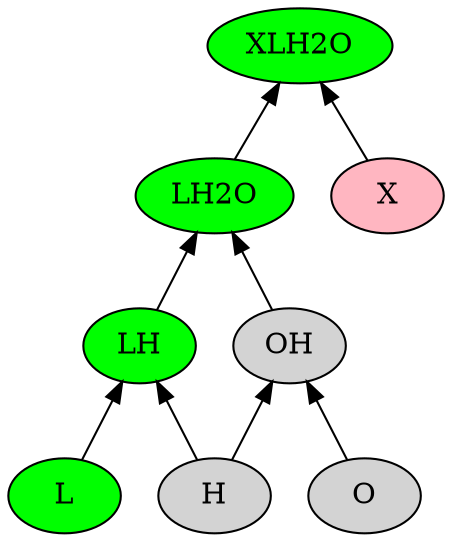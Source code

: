 digraph G {
    rankdir = "BT"
    L[style = "filled",fillcolor="green"]
    LH[style = "filled",fillcolor="green"]
    LH2O[style = "filled",fillcolor="green"]
    XLH2O[style = "filled",fillcolor="green"]
    OH[style = "filled",fillcolor="lightgray"]
    H[style = "filled",fillcolor="lightgray"]
    O[style = "filled",fillcolor="lightgray"]
    X[style = "filled",fillcolor="lightpink"]
    {H, L} -> LH
    {H, O} -> OH
    {LH, OH} -> LH2O
    {LH2O, X} -> XLH2O
    
}
